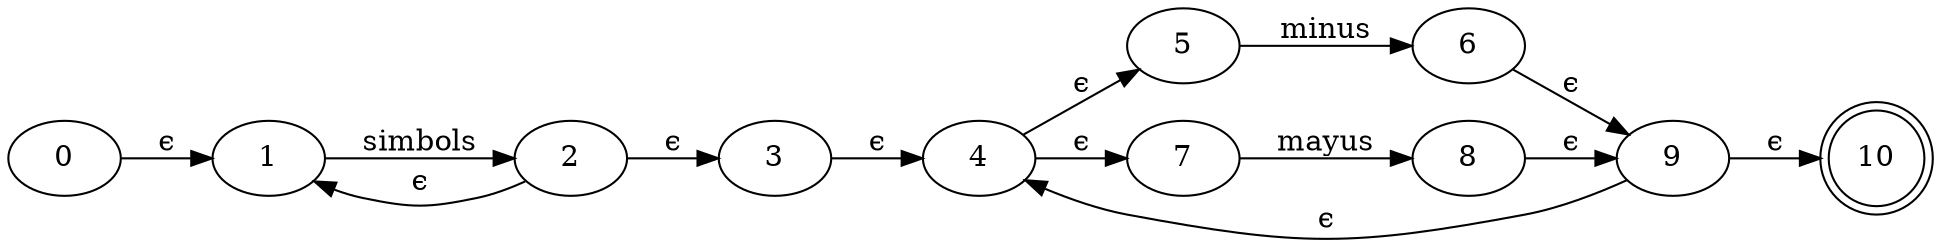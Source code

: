 digraph G {
	rankdir=LR
	0
	0 -> 1 [label="ϵ"]
	1 -> 2 [label="simbols"]
	2 -> 3 [label="ϵ"]
	2 -> 1 [label="ϵ"]
	3 -> 4 [label="ϵ"]
	4 -> 5 [label="ϵ"]
	5 -> 6 [label="minus"]
	4 -> 7 [label="ϵ"]
	7 -> 8 [label="mayus"]
	6 -> 9 [label="ϵ"]
	8 -> 9 [label="ϵ"]
	9 -> 10 [label="ϵ"]
	9 -> 4 [label="ϵ"]
	10 [shape=doublecircle]
}